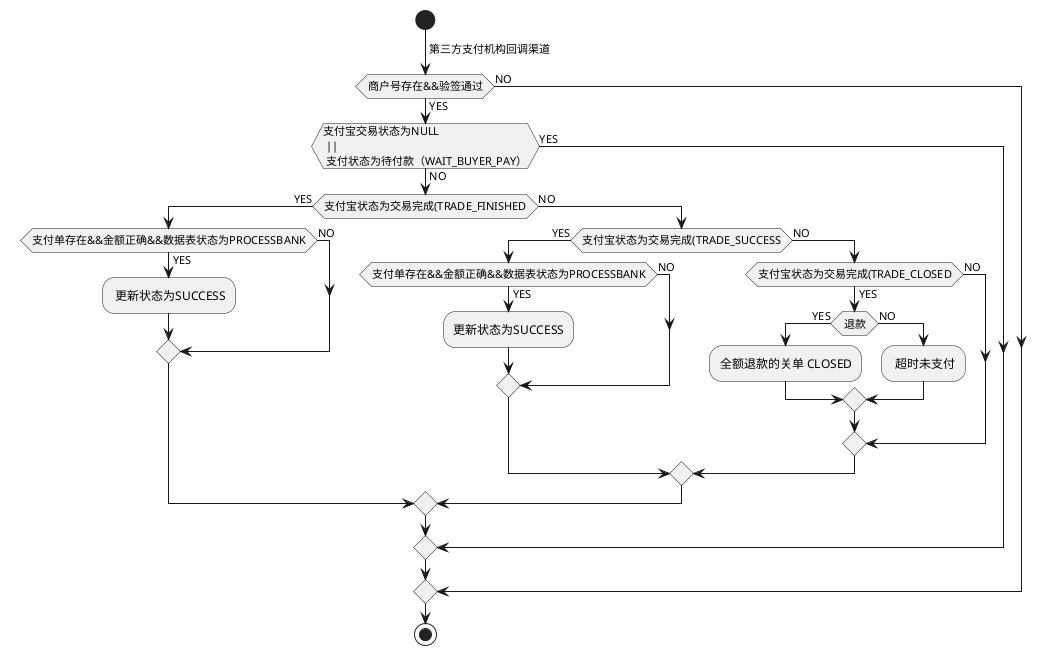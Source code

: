 @startuml

'支付宝回调
start
    -> 第三方支付机构回调渠道;
    if(商户号存在&&验签通过) then(NO)
    else (YES)
        if(支付宝交易状态为NULL \n || \n 支付状态为待付款（WAIT_BUYER_PAY）) then (YES)
        else (NO)
            if(支付宝状态为交易完成(TRADE_FINISHED) then (YES)
                if(支付单存在&&金额正确&&数据表状态为PROCESSBANK) then (YES)
                    : 更新状态为SUCCESS;
                else (NO)
                endif
            else (NO)
                if(支付宝状态为交易完成(TRADE_SUCCESS) then(YES)
                    if(支付单存在&&金额正确&&数据表状态为PROCESSBANK) then(YES)
                        :更新状态为SUCCESS;
                    else (NO)
                    endif
                else (NO)
                    if(支付宝状态为交易完成(TRADE_CLOSED) then(YES)
                        if(退款) then(YES)
                            :全额退款的关单 CLOSED;
                        else (NO)
                            : 超时未支付;
                        endif
                    else (NO)
                    endif
                endif
            endif
        endif
    endif
stop
@enduml

